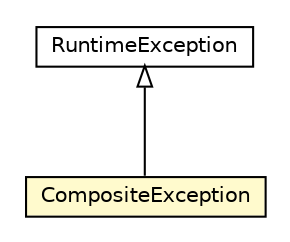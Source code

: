 #!/usr/local/bin/dot
#
# Class diagram 
# Generated by UMLGraph version R5_6-24-gf6e263 (http://www.umlgraph.org/)
#

digraph G {
	edge [fontname="Helvetica",fontsize=10,labelfontname="Helvetica",labelfontsize=10];
	node [fontname="Helvetica",fontsize=10,shape=plaintext];
	nodesep=0.25;
	ranksep=0.5;
	// com.orientechnologies.orient.test.CompositeException
	c459333 [label=<<table title="com.orientechnologies.orient.test.CompositeException" border="0" cellborder="1" cellspacing="0" cellpadding="2" port="p" bgcolor="lemonChiffon" href="./CompositeException.html">
		<tr><td><table border="0" cellspacing="0" cellpadding="1">
<tr><td align="center" balign="center"> CompositeException </td></tr>
		</table></td></tr>
		</table>>, URL="./CompositeException.html", fontname="Helvetica", fontcolor="black", fontsize=10.0];
	//com.orientechnologies.orient.test.CompositeException extends java.lang.RuntimeException
	c461364:p -> c459333:p [dir=back,arrowtail=empty];
	// java.lang.RuntimeException
	c461364 [label=<<table title="java.lang.RuntimeException" border="0" cellborder="1" cellspacing="0" cellpadding="2" port="p" href="http://java.sun.com/j2se/1.4.2/docs/api/java/lang/RuntimeException.html">
		<tr><td><table border="0" cellspacing="0" cellpadding="1">
<tr><td align="center" balign="center"> RuntimeException </td></tr>
		</table></td></tr>
		</table>>, URL="http://java.sun.com/j2se/1.4.2/docs/api/java/lang/RuntimeException.html", fontname="Helvetica", fontcolor="black", fontsize=10.0];
}

